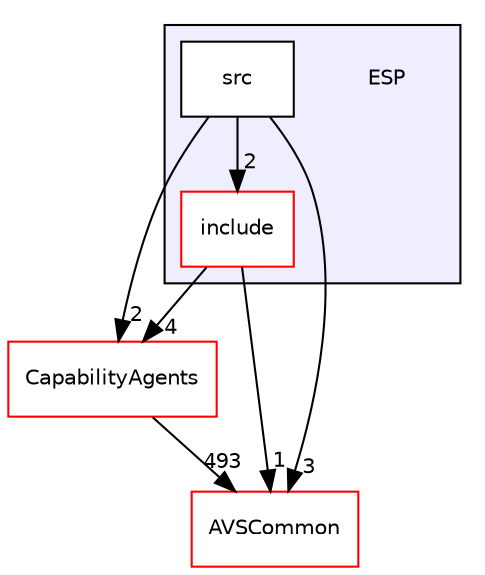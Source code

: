 digraph "/workplace/avs-device-sdk/ESP" {
  compound=true
  node [ fontsize="10", fontname="Helvetica"];
  edge [ labelfontsize="10", labelfontname="Helvetica"];
  subgraph clusterdir_7a19204e801bd10641b7443f97134f98 {
    graph [ bgcolor="#eeeeff", pencolor="black", label="" URL="dir_7a19204e801bd10641b7443f97134f98.html"];
    dir_7a19204e801bd10641b7443f97134f98 [shape=plaintext label="ESP"];
    dir_267112b0a2321ad06565ec7c73019360 [shape=box label="include" color="red" fillcolor="white" style="filled" URL="dir_267112b0a2321ad06565ec7c73019360.html"];
    dir_748f49b04b96bc055381cfb81e512ef3 [shape=box label="src" color="black" fillcolor="white" style="filled" URL="dir_748f49b04b96bc055381cfb81e512ef3.html"];
  }
  dir_7cf910bd1d7603f12ef47ff650cec893 [shape=box label="CapabilityAgents" fillcolor="white" style="filled" color="red" URL="dir_7cf910bd1d7603f12ef47ff650cec893.html"];
  dir_13e65effb2bde530b17b3d5eefcd0266 [shape=box label="AVSCommon" fillcolor="white" style="filled" color="red" URL="dir_13e65effb2bde530b17b3d5eefcd0266.html"];
  dir_7cf910bd1d7603f12ef47ff650cec893->dir_13e65effb2bde530b17b3d5eefcd0266 [headlabel="493", labeldistance=1.5 headhref="dir_000049_000015.html"];
  dir_267112b0a2321ad06565ec7c73019360->dir_7cf910bd1d7603f12ef47ff650cec893 [headlabel="4", labeldistance=1.5 headhref="dir_000227_000049.html"];
  dir_267112b0a2321ad06565ec7c73019360->dir_13e65effb2bde530b17b3d5eefcd0266 [headlabel="1", labeldistance=1.5 headhref="dir_000227_000015.html"];
  dir_748f49b04b96bc055381cfb81e512ef3->dir_7cf910bd1d7603f12ef47ff650cec893 [headlabel="2", labeldistance=1.5 headhref="dir_000229_000049.html"];
  dir_748f49b04b96bc055381cfb81e512ef3->dir_267112b0a2321ad06565ec7c73019360 [headlabel="2", labeldistance=1.5 headhref="dir_000229_000227.html"];
  dir_748f49b04b96bc055381cfb81e512ef3->dir_13e65effb2bde530b17b3d5eefcd0266 [headlabel="3", labeldistance=1.5 headhref="dir_000229_000015.html"];
}
